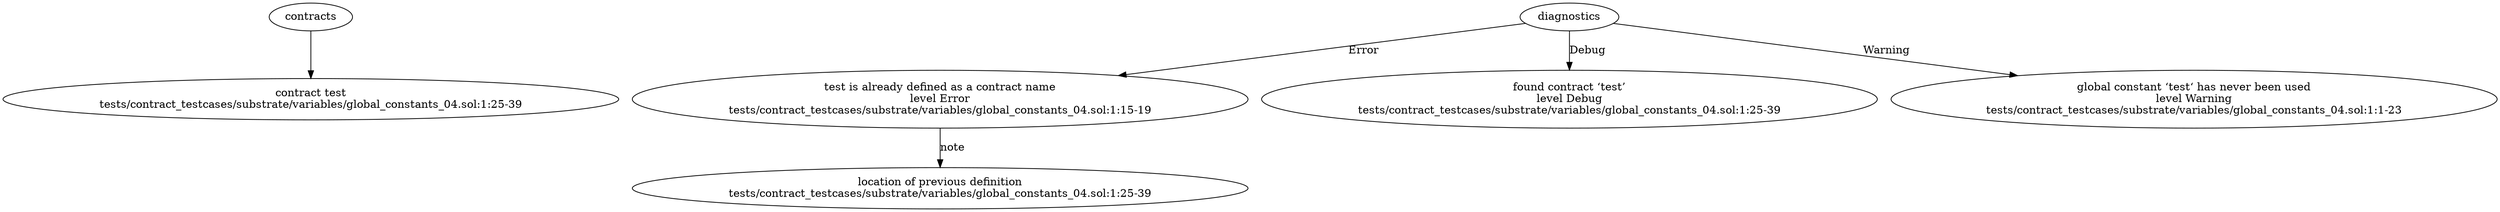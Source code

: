 strict digraph "tests/contract_testcases/substrate/variables/global_constants_04.sol" {
	contract [label="contract test\ntests/contract_testcases/substrate/variables/global_constants_04.sol:1:25-39"]
	diagnostic [label="test is already defined as a contract name\nlevel Error\ntests/contract_testcases/substrate/variables/global_constants_04.sol:1:15-19"]
	note [label="location of previous definition\ntests/contract_testcases/substrate/variables/global_constants_04.sol:1:25-39"]
	diagnostic_6 [label="found contract ‘test’\nlevel Debug\ntests/contract_testcases/substrate/variables/global_constants_04.sol:1:25-39"]
	diagnostic_7 [label="global constant ‘test‘ has never been used\nlevel Warning\ntests/contract_testcases/substrate/variables/global_constants_04.sol:1:1-23"]
	contracts -> contract
	diagnostics -> diagnostic [label="Error"]
	diagnostic -> note [label="note"]
	diagnostics -> diagnostic_6 [label="Debug"]
	diagnostics -> diagnostic_7 [label="Warning"]
}

